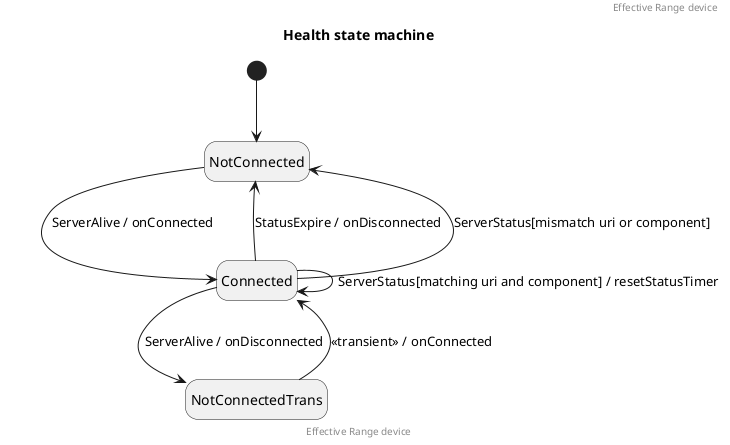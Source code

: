 @startuml
hide empty description

header Effective Range device
title Health state machine

[*] --> NotConnected

NotConnected --> Connected : ServerAlive / onConnected

Connected --> NotConnected : StatusExpire / onDisconnected
Connected --> Connected : ServerStatus[matching uri and component] / resetStatusTimer
Connected --> NotConnected: ServerStatus[mismatch uri or component]
Connected --> NotConnectedTrans : ServerAlive / onDisconnected

NotConnectedTrans --> Connected : <<transient>> / onConnected

footer Effective Range device
@enduml
